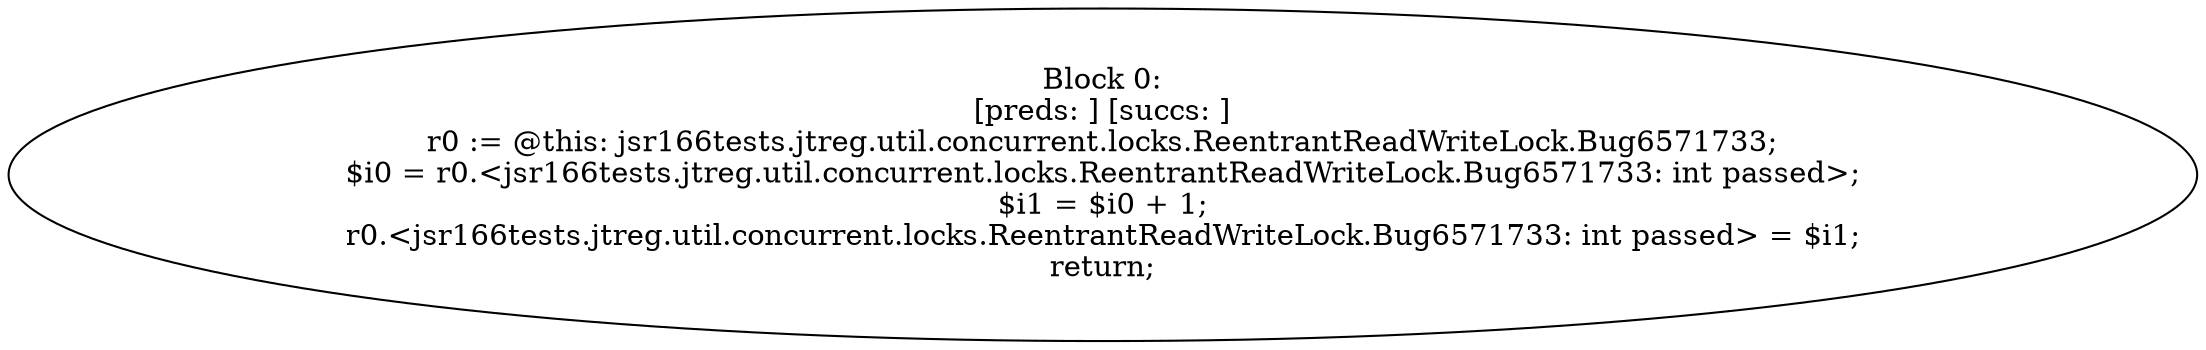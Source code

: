 digraph "unitGraph" {
    "Block 0:
[preds: ] [succs: ]
r0 := @this: jsr166tests.jtreg.util.concurrent.locks.ReentrantReadWriteLock.Bug6571733;
$i0 = r0.<jsr166tests.jtreg.util.concurrent.locks.ReentrantReadWriteLock.Bug6571733: int passed>;
$i1 = $i0 + 1;
r0.<jsr166tests.jtreg.util.concurrent.locks.ReentrantReadWriteLock.Bug6571733: int passed> = $i1;
return;
"
}
